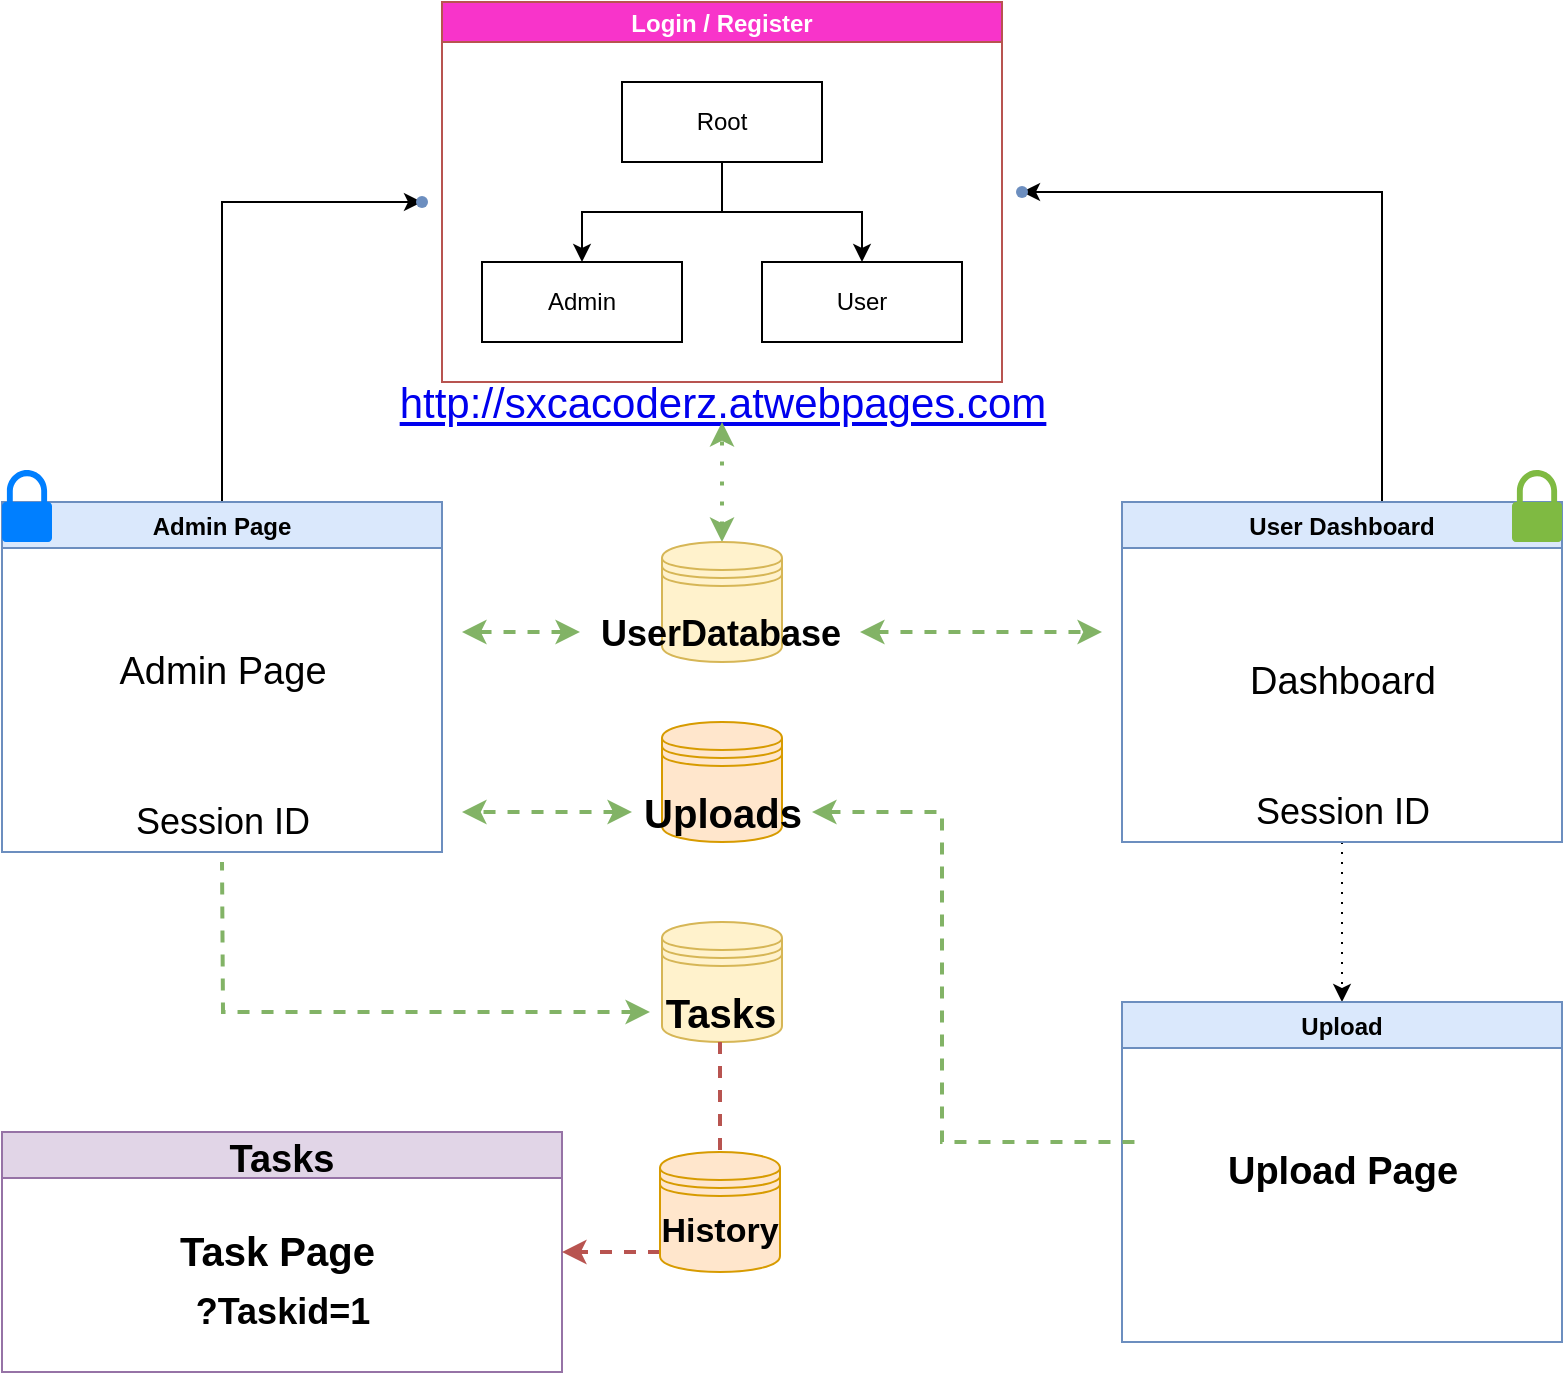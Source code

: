 <mxfile version="15.7.3" type="github">
  <diagram id="DUeWEWVyYwB7FjINVutL" name="Page-1">
    <mxGraphModel dx="690" dy="390" grid="1" gridSize="10" guides="1" tooltips="1" connect="1" arrows="1" fold="1" page="1" pageScale="1" pageWidth="827" pageHeight="1169" background="#ffffff" math="0" shadow="0">
      <root>
        <mxCell id="0" />
        <mxCell id="1" parent="0" />
        <mxCell id="GcSAzqZHsp-fQSuAQkc1-1" value="Login / Register" style="swimlane;startSize=20;horizontal=1;childLayout=treeLayout;horizontalTree=0;resizable=0;containerType=tree;fillColor=#F834CA;strokeColor=#b85450;fontColor=#FFFFFF;" parent="1" vertex="1">
          <mxGeometry x="240" y="20" width="280" height="190" as="geometry" />
        </mxCell>
        <mxCell id="GcSAzqZHsp-fQSuAQkc1-2" value="Root" style="whiteSpace=wrap;html=1;" parent="GcSAzqZHsp-fQSuAQkc1-1" vertex="1">
          <mxGeometry x="90" y="40" width="100" height="40" as="geometry" />
        </mxCell>
        <mxCell id="GcSAzqZHsp-fQSuAQkc1-3" value="Admin" style="whiteSpace=wrap;html=1;" parent="GcSAzqZHsp-fQSuAQkc1-1" vertex="1">
          <mxGeometry x="20" y="130" width="100" height="40" as="geometry" />
        </mxCell>
        <mxCell id="GcSAzqZHsp-fQSuAQkc1-4" value="" style="edgeStyle=elbowEdgeStyle;elbow=vertical;html=1;rounded=0;" parent="GcSAzqZHsp-fQSuAQkc1-1" source="GcSAzqZHsp-fQSuAQkc1-2" target="GcSAzqZHsp-fQSuAQkc1-3" edge="1">
          <mxGeometry relative="1" as="geometry" />
        </mxCell>
        <mxCell id="GcSAzqZHsp-fQSuAQkc1-5" value="User" style="whiteSpace=wrap;html=1;" parent="GcSAzqZHsp-fQSuAQkc1-1" vertex="1">
          <mxGeometry x="160" y="130" width="100" height="40" as="geometry" />
        </mxCell>
        <mxCell id="GcSAzqZHsp-fQSuAQkc1-6" value="" style="edgeStyle=elbowEdgeStyle;elbow=vertical;html=1;rounded=0;" parent="GcSAzqZHsp-fQSuAQkc1-1" source="GcSAzqZHsp-fQSuAQkc1-2" target="GcSAzqZHsp-fQSuAQkc1-5" edge="1">
          <mxGeometry relative="1" as="geometry" />
        </mxCell>
        <mxCell id="GcSAzqZHsp-fQSuAQkc1-10" value="" style="shape=image;html=1;verticalAlign=top;verticalLabelPosition=bottom;labelBackgroundColor=#ffffff;imageAspect=0;aspect=fixed;image=https://cdn4.iconfinder.com/data/icons/basic-user-interface-elements/700/key-lock-unlock-clef-128.png;fontColor=#FFFFFF;fillColor=#F834CA;" parent="GcSAzqZHsp-fQSuAQkc1-1" vertex="1">
          <mxGeometry x="20" y="40" width="30" height="30" as="geometry" />
        </mxCell>
        <mxCell id="GcSAzqZHsp-fQSuAQkc1-7" value="&lt;a href=&quot;http://sxcacoderz.atwebpages.com/&quot; style=&quot;font-size: 21px&quot;&gt;http://sxcacoderz.atwebpages.com&lt;/a&gt;" style="text;html=1;align=center;verticalAlign=middle;resizable=0;points=[];autosize=1;strokeColor=none;fillColor=none;fontColor=#FFFFFF;" parent="1" vertex="1">
          <mxGeometry x="210" y="210" width="340" height="20" as="geometry" />
        </mxCell>
        <mxCell id="GcSAzqZHsp-fQSuAQkc1-12" value="" style="shape=datastore;whiteSpace=wrap;html=1;fillColor=#ffe6cc;strokeColor=#d79b00;" parent="1" vertex="1">
          <mxGeometry x="350" y="380" width="60" height="60" as="geometry" />
        </mxCell>
        <mxCell id="GcSAzqZHsp-fQSuAQkc1-65" value="" style="edgeStyle=orthogonalEdgeStyle;rounded=0;orthogonalLoop=1;jettySize=auto;html=1;dashed=1;dashPattern=1 4;fontSize=18;fontColor=#000000;startArrow=classic;startFill=1;endArrow=classic;endFill=1;strokeWidth=2;fillColor=#d5e8d4;strokeColor=#82b366;" parent="1" source="GcSAzqZHsp-fQSuAQkc1-13" target="GcSAzqZHsp-fQSuAQkc1-7" edge="1">
          <mxGeometry relative="1" as="geometry" />
        </mxCell>
        <mxCell id="GcSAzqZHsp-fQSuAQkc1-13" value="" style="shape=datastore;whiteSpace=wrap;html=1;fillColor=#fff2cc;strokeColor=#d6b656;" parent="1" vertex="1">
          <mxGeometry x="350" y="290" width="60" height="60" as="geometry" />
        </mxCell>
        <mxCell id="GcSAzqZHsp-fQSuAQkc1-14" value="" style="shape=datastore;whiteSpace=wrap;html=1;fillColor=#fff2cc;strokeColor=#d6b656;" parent="1" vertex="1">
          <mxGeometry x="350" y="480" width="60" height="60" as="geometry" />
        </mxCell>
        <mxCell id="GcSAzqZHsp-fQSuAQkc1-22" value="" style="edgeStyle=orthogonalEdgeStyle;rounded=0;orthogonalLoop=1;jettySize=auto;html=1;fontColor=#FFFFFF;" parent="1" source="GcSAzqZHsp-fQSuAQkc1-15" target="GcSAzqZHsp-fQSuAQkc1-21" edge="1">
          <mxGeometry relative="1" as="geometry">
            <Array as="points">
              <mxPoint x="710" y="115" />
            </Array>
          </mxGeometry>
        </mxCell>
        <mxCell id="GcSAzqZHsp-fQSuAQkc1-31" value="" style="edgeStyle=orthogonalEdgeStyle;rounded=0;orthogonalLoop=1;jettySize=auto;html=1;fontColor=#FFFFFF;dashed=1;dashPattern=1 4;" parent="1" source="GcSAzqZHsp-fQSuAQkc1-15" target="GcSAzqZHsp-fQSuAQkc1-30" edge="1">
          <mxGeometry relative="1" as="geometry" />
        </mxCell>
        <mxCell id="GcSAzqZHsp-fQSuAQkc1-15" value="User Dashboard" style="swimlane;fillColor=#dae8fc;strokeColor=#6c8ebf;" parent="1" vertex="1">
          <mxGeometry x="580" y="270" width="220" height="170" as="geometry" />
        </mxCell>
        <mxCell id="GcSAzqZHsp-fQSuAQkc1-64" value="Session ID" style="text;html=1;align=center;verticalAlign=middle;resizable=0;points=[];autosize=1;strokeColor=none;fillColor=none;fontSize=18;fontColor=#000000;" parent="GcSAzqZHsp-fQSuAQkc1-15" vertex="1">
          <mxGeometry x="60" y="140" width="100" height="30" as="geometry" />
        </mxCell>
        <mxCell id="GcSAzqZHsp-fQSuAQkc1-21" value="" style="shape=waypoint;size=6;pointerEvents=1;points=[];fillColor=#dae8fc;resizable=0;rotatable=0;perimeter=centerPerimeter;snapToPoint=1;fontStyle=1;strokeColor=#6c8ebf;startSize=23;" parent="1" vertex="1">
          <mxGeometry x="510" y="95" width="40" height="40" as="geometry" />
        </mxCell>
        <mxCell id="GcSAzqZHsp-fQSuAQkc1-27" value="" style="edgeStyle=orthogonalEdgeStyle;rounded=0;orthogonalLoop=1;jettySize=auto;html=1;fontColor=#FFFFFF;" parent="1" source="GcSAzqZHsp-fQSuAQkc1-24" target="GcSAzqZHsp-fQSuAQkc1-26" edge="1">
          <mxGeometry relative="1" as="geometry">
            <Array as="points">
              <mxPoint x="130" y="120" />
              <mxPoint x="220" y="120" />
            </Array>
          </mxGeometry>
        </mxCell>
        <mxCell id="GcSAzqZHsp-fQSuAQkc1-24" value="Admin Page" style="swimlane;fillColor=#dae8fc;strokeColor=#6c8ebf;" parent="1" vertex="1">
          <mxGeometry x="20" y="270" width="220" height="175" as="geometry" />
        </mxCell>
        <mxCell id="GcSAzqZHsp-fQSuAQkc1-34" value="Admin Page" style="text;html=1;align=center;verticalAlign=middle;resizable=0;points=[];autosize=1;strokeColor=none;fillColor=none;fontSize=19;fontColor=#000000;" parent="GcSAzqZHsp-fQSuAQkc1-24" vertex="1">
          <mxGeometry x="50" y="70" width="120" height="30" as="geometry" />
        </mxCell>
        <mxCell id="GcSAzqZHsp-fQSuAQkc1-58" value="" style="sketch=0;pointerEvents=1;shadow=0;dashed=0;html=1;strokeColor=none;labelPosition=center;verticalLabelPosition=bottom;verticalAlign=top;outlineConnect=0;align=center;shape=mxgraph.office.security.lock_protected;fillColor=#007FFF;fontSize=18;fontColor=#000000;" parent="GcSAzqZHsp-fQSuAQkc1-24" vertex="1">
          <mxGeometry y="-16" width="25" height="36" as="geometry" />
        </mxCell>
        <mxCell id="GcSAzqZHsp-fQSuAQkc1-63" value="Session ID" style="text;html=1;align=center;verticalAlign=middle;resizable=0;points=[];autosize=1;strokeColor=none;fillColor=none;fontSize=18;fontColor=#000000;" parent="GcSAzqZHsp-fQSuAQkc1-24" vertex="1">
          <mxGeometry x="60" y="145" width="100" height="30" as="geometry" />
        </mxCell>
        <mxCell id="GcSAzqZHsp-fQSuAQkc1-26" value="" style="shape=waypoint;size=6;pointerEvents=1;points=[];fillColor=#dae8fc;resizable=0;rotatable=0;perimeter=centerPerimeter;snapToPoint=1;fontStyle=1;strokeColor=#6c8ebf;startSize=23;" parent="1" vertex="1">
          <mxGeometry x="210" y="100" width="40" height="40" as="geometry" />
        </mxCell>
        <mxCell id="GcSAzqZHsp-fQSuAQkc1-30" value="Upload" style="swimlane;fillColor=#dae8fc;strokeColor=#6c8ebf;" parent="1" vertex="1">
          <mxGeometry x="580" y="520" width="220" height="170" as="geometry" />
        </mxCell>
        <mxCell id="GcSAzqZHsp-fQSuAQkc1-32" value="&lt;font color=&quot;#000000&quot; size=&quot;1&quot;&gt;&lt;b style=&quot;font-size: 19px&quot;&gt;Upload Page&lt;/b&gt;&lt;/font&gt;" style="text;html=1;align=center;verticalAlign=middle;resizable=0;points=[];autosize=1;strokeColor=none;fillColor=none;fontColor=#FFFFFF;" parent="GcSAzqZHsp-fQSuAQkc1-30" vertex="1">
          <mxGeometry x="45" y="75" width="130" height="20" as="geometry" />
        </mxCell>
        <mxCell id="GcSAzqZHsp-fQSuAQkc1-33" value="Dashboard" style="text;html=1;align=center;verticalAlign=middle;resizable=0;points=[];autosize=1;strokeColor=none;fillColor=none;fontSize=19;fontColor=#000000;" parent="1" vertex="1">
          <mxGeometry x="635" y="345" width="110" height="30" as="geometry" />
        </mxCell>
        <mxCell id="GcSAzqZHsp-fQSuAQkc1-35" value="Tasks" style="swimlane;fontSize=19;fillColor=#e1d5e7;strokeColor=#9673a6;" parent="1" vertex="1">
          <mxGeometry x="20" y="585" width="280" height="120" as="geometry" />
        </mxCell>
        <mxCell id="GcSAzqZHsp-fQSuAQkc1-36" value="&lt;font style=&quot;font-size: 20px&quot;&gt;&lt;b&gt;Task Page&amp;nbsp;&lt;/b&gt;&lt;/font&gt;" style="text;html=1;align=center;verticalAlign=middle;resizable=0;points=[];autosize=1;strokeColor=none;fillColor=none;fontSize=19;fontColor=#000000;" parent="GcSAzqZHsp-fQSuAQkc1-35" vertex="1">
          <mxGeometry x="80" y="45" width="120" height="30" as="geometry" />
        </mxCell>
        <mxCell id="GcSAzqZHsp-fQSuAQkc1-53" value="&lt;b&gt;?Taskid=1&lt;/b&gt;" style="text;html=1;align=center;verticalAlign=middle;resizable=0;points=[];autosize=1;strokeColor=none;fillColor=none;fontSize=18;fontColor=#000000;" parent="GcSAzqZHsp-fQSuAQkc1-35" vertex="1">
          <mxGeometry x="90" y="75" width="100" height="30" as="geometry" />
        </mxCell>
        <mxCell id="GcSAzqZHsp-fQSuAQkc1-60" value="" style="shape=image;html=1;verticalAlign=top;verticalLabelPosition=bottom;labelBackgroundColor=#ffffff;imageAspect=0;aspect=fixed;image=https://cdn4.iconfinder.com/data/icons/ionicons/512/icon-ios7-eye-128.png;fontSize=18;fontColor=#000000;fillColor=#007FFF;" parent="GcSAzqZHsp-fQSuAQkc1-35" vertex="1">
          <mxGeometry y="-25" width="50" height="50" as="geometry" />
        </mxCell>
        <mxCell id="GcSAzqZHsp-fQSuAQkc1-50" value="" style="edgeStyle=orthogonalEdgeStyle;rounded=0;orthogonalLoop=1;jettySize=auto;html=1;dashed=1;fontSize=18;fontColor=#000000;startArrow=classic;startFill=1;strokeWidth=2;fillColor=#d5e8d4;strokeColor=#82b366;endArrow=none;endFill=0;" parent="1" source="GcSAzqZHsp-fQSuAQkc1-39" edge="1">
          <mxGeometry relative="1" as="geometry">
            <mxPoint x="130" y="450" as="targetPoint" />
          </mxGeometry>
        </mxCell>
        <mxCell id="GcSAzqZHsp-fQSuAQkc1-52" value="" style="edgeStyle=orthogonalEdgeStyle;rounded=0;orthogonalLoop=1;jettySize=auto;html=1;dashed=1;fontSize=18;fontColor=#000000;startArrow=none;startFill=0;strokeWidth=2;fillColor=#f8cecc;strokeColor=#b85450;" parent="1" source="725NVOMzcu-k_rvm4j6I-1" edge="1">
          <mxGeometry relative="1" as="geometry">
            <mxPoint x="300" y="645" as="targetPoint" />
            <Array as="points">
              <mxPoint x="380" y="645" />
            </Array>
          </mxGeometry>
        </mxCell>
        <mxCell id="GcSAzqZHsp-fQSuAQkc1-39" value="&lt;b&gt;Tasks&lt;/b&gt;" style="text;html=1;align=center;verticalAlign=middle;resizable=0;points=[];autosize=1;strokeColor=none;fillColor=none;fontSize=20;fontColor=#000000;" parent="1" vertex="1">
          <mxGeometry x="344" y="510" width="70" height="30" as="geometry" />
        </mxCell>
        <mxCell id="GcSAzqZHsp-fQSuAQkc1-46" value="" style="edgeStyle=orthogonalEdgeStyle;rounded=0;orthogonalLoop=1;jettySize=auto;html=1;dashed=1;fontSize=18;fontColor=#000000;startArrow=classic;startFill=1;fillColor=#d5e8d4;strokeColor=#82b366;strokeWidth=2;endArrow=none;endFill=0;" parent="1" source="GcSAzqZHsp-fQSuAQkc1-40" edge="1">
          <mxGeometry relative="1" as="geometry">
            <mxPoint x="590" y="590" as="targetPoint" />
            <Array as="points">
              <mxPoint x="490" y="425" />
              <mxPoint x="490" y="590" />
            </Array>
          </mxGeometry>
        </mxCell>
        <mxCell id="GcSAzqZHsp-fQSuAQkc1-48" value="" style="edgeStyle=orthogonalEdgeStyle;rounded=0;orthogonalLoop=1;jettySize=auto;html=1;dashed=1;fontSize=18;fontColor=#000000;startArrow=classic;startFill=1;fillColor=#d5e8d4;strokeColor=#82b366;strokeWidth=2;" parent="1" source="GcSAzqZHsp-fQSuAQkc1-40" edge="1">
          <mxGeometry relative="1" as="geometry">
            <mxPoint x="250" y="425" as="targetPoint" />
          </mxGeometry>
        </mxCell>
        <mxCell id="GcSAzqZHsp-fQSuAQkc1-40" value="&lt;b&gt;Uploads&lt;/b&gt;" style="text;html=1;align=center;verticalAlign=middle;resizable=0;points=[];autosize=1;strokeColor=none;fillColor=none;fontSize=20;fontColor=#000000;" parent="1" vertex="1">
          <mxGeometry x="335" y="410" width="90" height="30" as="geometry" />
        </mxCell>
        <mxCell id="GcSAzqZHsp-fQSuAQkc1-43" value="" style="edgeStyle=orthogonalEdgeStyle;rounded=0;orthogonalLoop=1;jettySize=auto;html=1;fontSize=18;fontColor=#000000;startArrow=classic;startFill=1;dashed=1;fillColor=#d5e8d4;strokeColor=#82b366;strokeWidth=2;" parent="1" source="GcSAzqZHsp-fQSuAQkc1-41" edge="1">
          <mxGeometry relative="1" as="geometry">
            <mxPoint x="570" y="335" as="targetPoint" />
          </mxGeometry>
        </mxCell>
        <mxCell id="GcSAzqZHsp-fQSuAQkc1-44" value="" style="edgeStyle=orthogonalEdgeStyle;rounded=0;orthogonalLoop=1;jettySize=auto;html=1;dashed=1;fontSize=18;fontColor=#000000;startArrow=classic;startFill=1;fillColor=#d5e8d4;strokeColor=#82b366;strokeWidth=2;" parent="1" source="GcSAzqZHsp-fQSuAQkc1-41" edge="1">
          <mxGeometry relative="1" as="geometry">
            <mxPoint x="250" y="335" as="targetPoint" />
          </mxGeometry>
        </mxCell>
        <mxCell id="GcSAzqZHsp-fQSuAQkc1-41" value="&lt;b&gt;&lt;font style=&quot;font-size: 18px&quot;&gt;UserDatabase&lt;/font&gt;&lt;/b&gt;" style="text;html=1;align=center;verticalAlign=middle;resizable=0;points=[];autosize=1;strokeColor=none;fillColor=none;fontSize=20;fontColor=#000000;" parent="1" vertex="1">
          <mxGeometry x="309" y="320" width="140" height="30" as="geometry" />
        </mxCell>
        <mxCell id="GcSAzqZHsp-fQSuAQkc1-57" value="" style="sketch=0;pointerEvents=1;shadow=0;dashed=0;html=1;strokeColor=none;labelPosition=center;verticalLabelPosition=bottom;verticalAlign=top;outlineConnect=0;align=center;shape=mxgraph.office.security.lock_protected;fillColor=#7FBA42;fontSize=18;fontColor=#000000;" parent="1" vertex="1">
          <mxGeometry x="775" y="254" width="25" height="36" as="geometry" />
        </mxCell>
        <mxCell id="GcSAzqZHsp-fQSuAQkc1-59" value="" style="shape=image;html=1;verticalAlign=top;verticalLabelPosition=bottom;labelBackgroundColor=#ffffff;imageAspect=0;aspect=fixed;image=https://cdn4.iconfinder.com/data/icons/ionicons/512/icon-ios7-eye-128.png;fontSize=18;fontColor=#000000;fillColor=#007FFF;" parent="1" vertex="1">
          <mxGeometry x="750" y="490" width="50" height="50" as="geometry" />
        </mxCell>
        <mxCell id="725NVOMzcu-k_rvm4j6I-1" value="&lt;b&gt;&lt;font style=&quot;font-size: 17px&quot;&gt;History&lt;/font&gt;&lt;/b&gt;" style="shape=datastore;whiteSpace=wrap;html=1;fillColor=#ffe6cc;strokeColor=#d79b00;" vertex="1" parent="1">
          <mxGeometry x="349" y="595" width="60" height="60" as="geometry" />
        </mxCell>
        <mxCell id="725NVOMzcu-k_rvm4j6I-2" value="" style="edgeStyle=orthogonalEdgeStyle;rounded=0;orthogonalLoop=1;jettySize=auto;html=1;dashed=1;fontSize=18;fontColor=#000000;startArrow=none;startFill=0;strokeWidth=2;fillColor=#f8cecc;strokeColor=#b85450;endArrow=none;" edge="1" parent="1" source="GcSAzqZHsp-fQSuAQkc1-39" target="725NVOMzcu-k_rvm4j6I-1">
          <mxGeometry relative="1" as="geometry">
            <mxPoint x="300" y="645" as="targetPoint" />
            <Array as="points">
              <mxPoint x="379" y="580" />
              <mxPoint x="379" y="580" />
            </Array>
            <mxPoint x="380" y="540" as="sourcePoint" />
          </mxGeometry>
        </mxCell>
      </root>
    </mxGraphModel>
  </diagram>
</mxfile>
